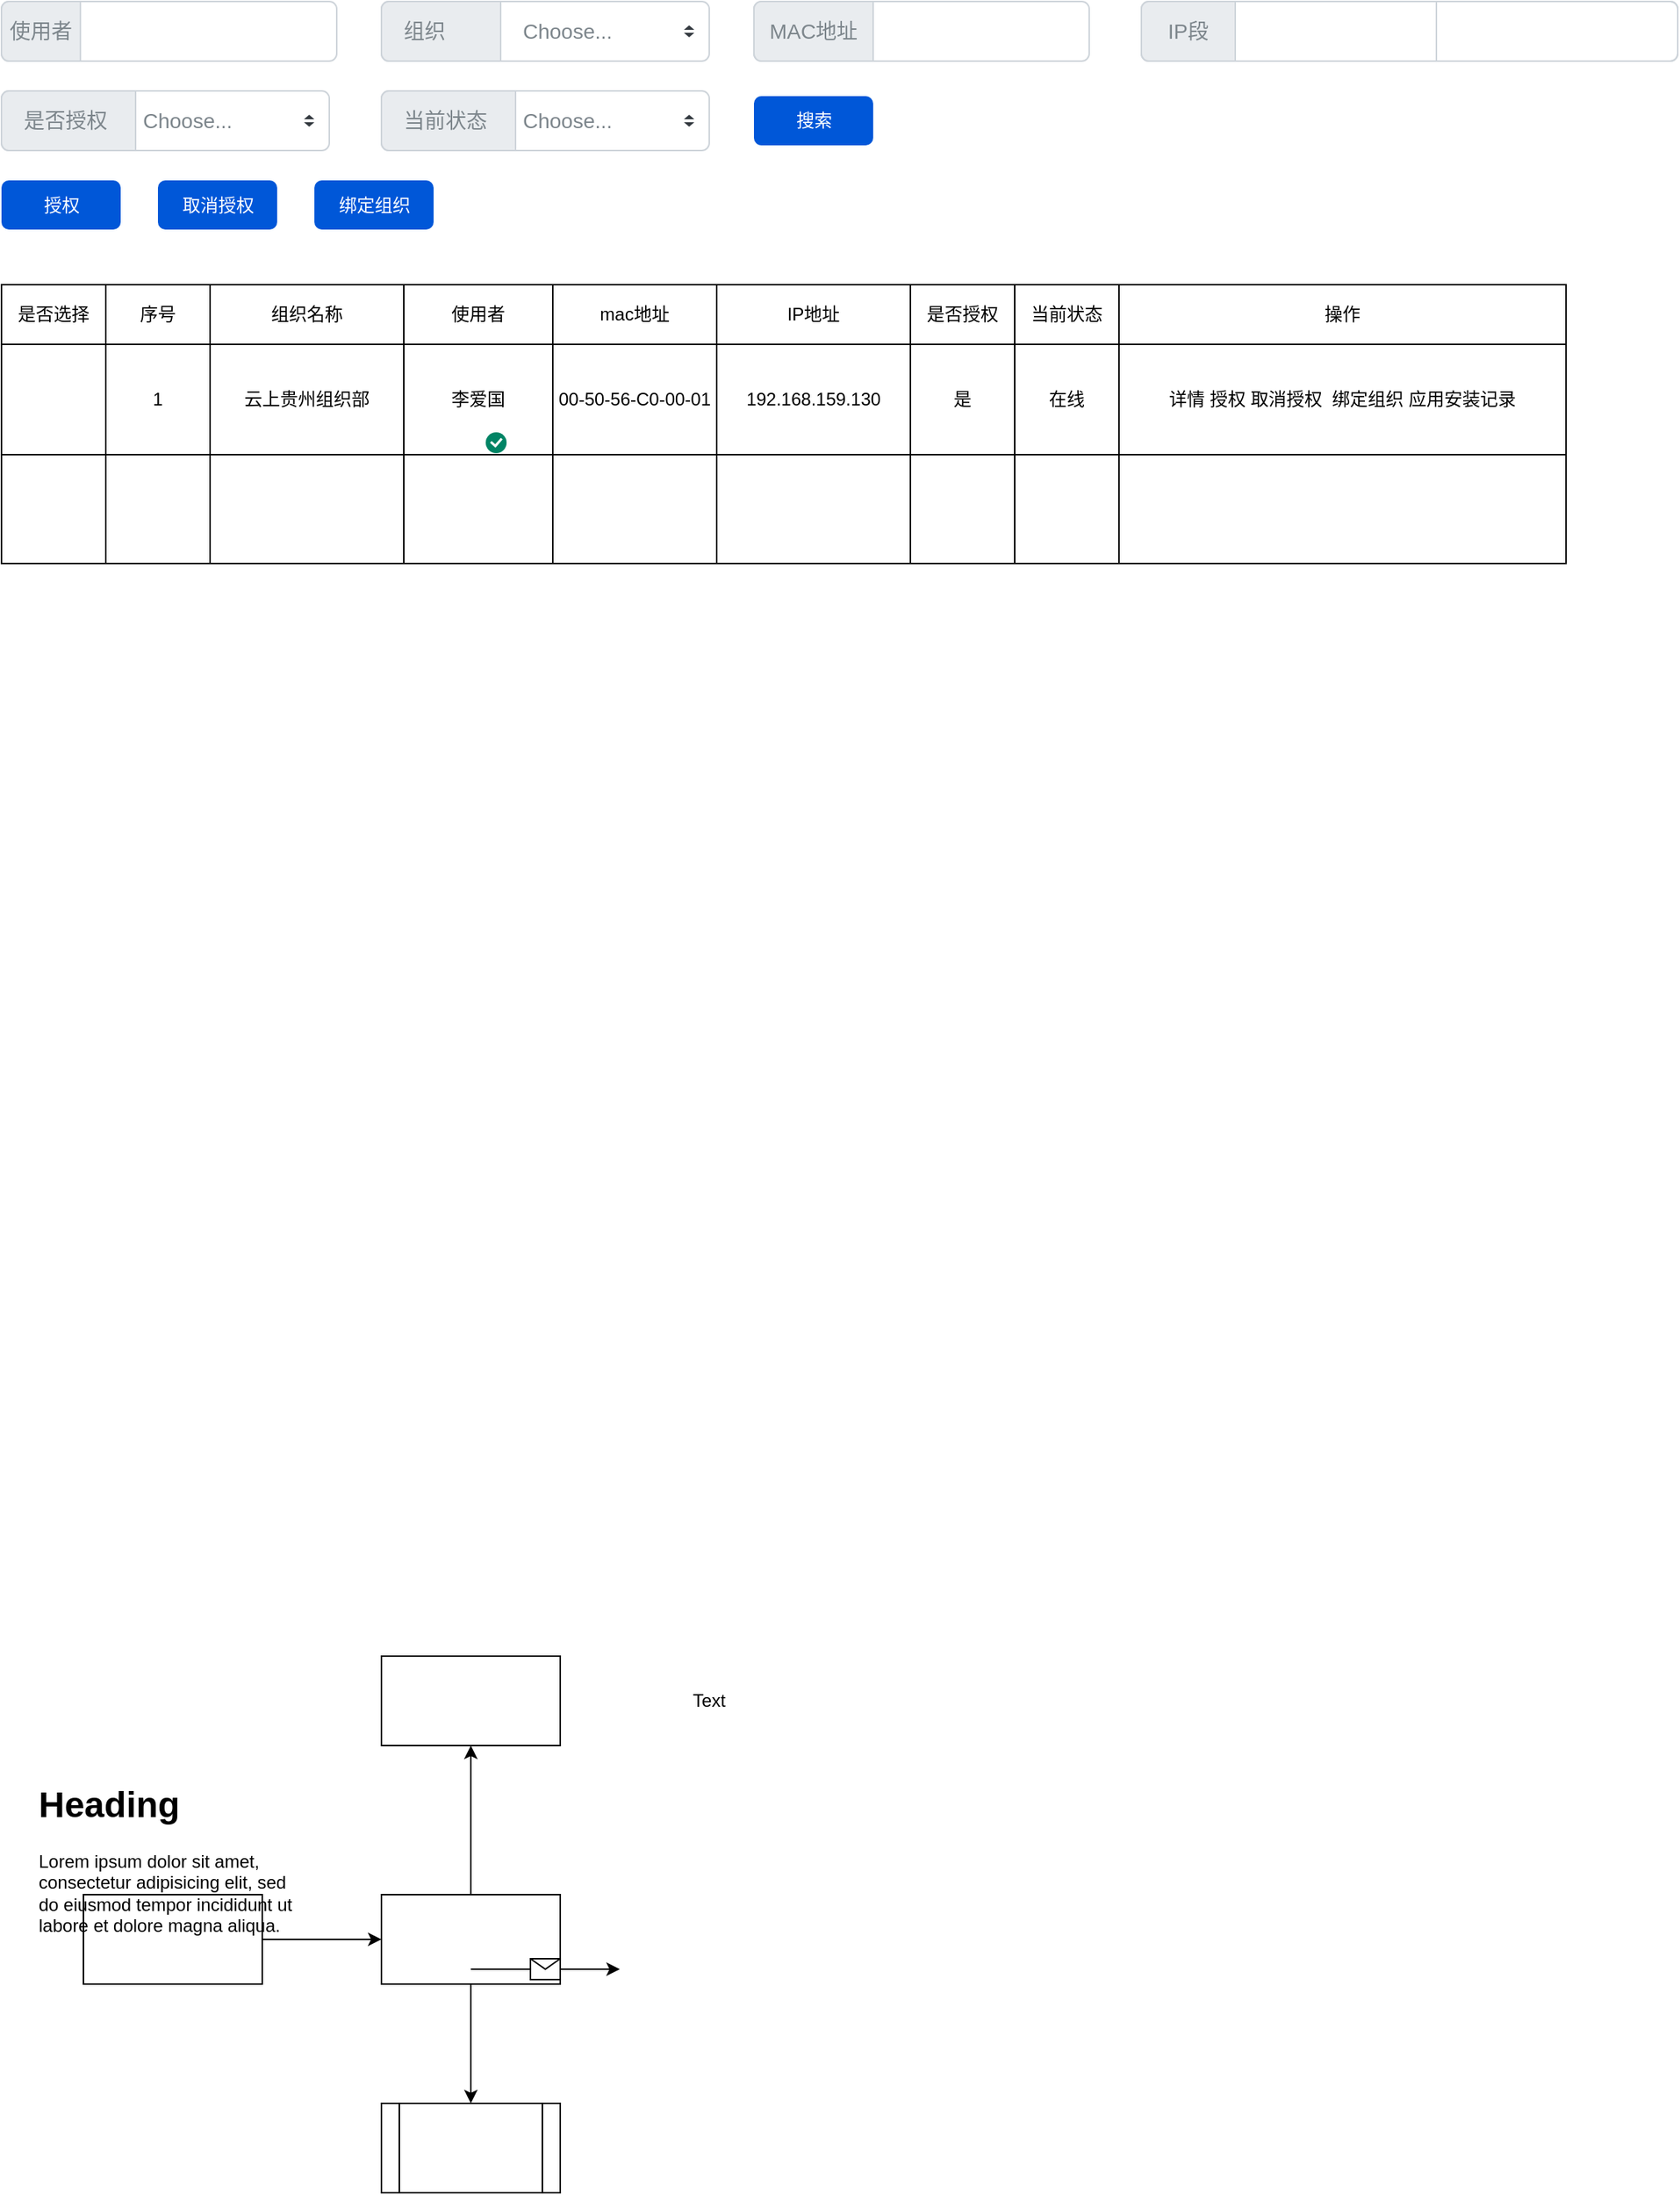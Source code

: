 <mxfile version="16.1.0" type="github">
  <diagram id="i8eQaSQ3ZctLGV6-Rtwk" name="Page-1">
    <mxGraphModel dx="1028" dy="1678" grid="1" gridSize="10" guides="1" tooltips="1" connect="1" arrows="1" fold="1" page="1" pageScale="1" pageWidth="827" pageHeight="1169" math="0" shadow="0">
      <root>
        <mxCell id="0" />
        <mxCell id="1" parent="0" />
        <mxCell id="jQ_WwC3jhZDaYOG-kKFm-4" value="" style="edgeStyle=orthogonalEdgeStyle;rounded=0;orthogonalLoop=1;jettySize=auto;html=1;" edge="1" parent="1" source="jQ_WwC3jhZDaYOG-kKFm-2" target="jQ_WwC3jhZDaYOG-kKFm-3">
          <mxGeometry relative="1" as="geometry" />
        </mxCell>
        <mxCell id="jQ_WwC3jhZDaYOG-kKFm-2" value="" style="rounded=0;whiteSpace=wrap;html=1;shadow=0;" vertex="1" parent="1">
          <mxGeometry x="145" y="240" width="120" height="60" as="geometry" />
        </mxCell>
        <mxCell id="jQ_WwC3jhZDaYOG-kKFm-6" value="" style="edgeStyle=orthogonalEdgeStyle;rounded=0;orthogonalLoop=1;jettySize=auto;html=1;" edge="1" parent="1" source="jQ_WwC3jhZDaYOG-kKFm-3" target="jQ_WwC3jhZDaYOG-kKFm-5">
          <mxGeometry relative="1" as="geometry" />
        </mxCell>
        <mxCell id="jQ_WwC3jhZDaYOG-kKFm-8" value="" style="edgeStyle=orthogonalEdgeStyle;rounded=0;orthogonalLoop=1;jettySize=auto;html=1;" edge="1" parent="1" source="jQ_WwC3jhZDaYOG-kKFm-3" target="jQ_WwC3jhZDaYOG-kKFm-7">
          <mxGeometry relative="1" as="geometry" />
        </mxCell>
        <mxCell id="jQ_WwC3jhZDaYOG-kKFm-3" value="" style="whiteSpace=wrap;html=1;rounded=0;shadow=0;" vertex="1" parent="1">
          <mxGeometry x="345" y="240" width="120" height="60" as="geometry" />
        </mxCell>
        <mxCell id="jQ_WwC3jhZDaYOG-kKFm-5" value="" style="whiteSpace=wrap;html=1;rounded=0;shadow=0;" vertex="1" parent="1">
          <mxGeometry x="345" y="80" width="120" height="60" as="geometry" />
        </mxCell>
        <mxCell id="jQ_WwC3jhZDaYOG-kKFm-7" value="" style="shape=process;whiteSpace=wrap;html=1;backgroundOutline=1;rounded=0;shadow=0;" vertex="1" parent="1">
          <mxGeometry x="345" y="380" width="120" height="60" as="geometry" />
        </mxCell>
        <mxCell id="jQ_WwC3jhZDaYOG-kKFm-9" value="&lt;h1&gt;Heading&lt;/h1&gt;&lt;p&gt;Lorem ipsum dolor sit amet, consectetur adipisicing elit, sed do eiusmod tempor incididunt ut labore et dolore magna aliqua.&lt;/p&gt;" style="text;html=1;strokeColor=none;fillColor=none;spacing=5;spacingTop=-20;whiteSpace=wrap;overflow=hidden;rounded=0;shadow=0;" vertex="1" parent="1">
          <mxGeometry x="110" y="160" width="190" height="120" as="geometry" />
        </mxCell>
        <mxCell id="jQ_WwC3jhZDaYOG-kKFm-10" value="Text" style="text;html=1;strokeColor=none;fillColor=none;align=center;verticalAlign=middle;whiteSpace=wrap;rounded=0;shadow=0;" vertex="1" parent="1">
          <mxGeometry x="535" y="95" width="60" height="30" as="geometry" />
        </mxCell>
        <mxCell id="jQ_WwC3jhZDaYOG-kKFm-11" value="" style="endArrow=classic;html=1;rounded=0;" edge="1" parent="1">
          <mxGeometry relative="1" as="geometry">
            <mxPoint x="405" y="290" as="sourcePoint" />
            <mxPoint x="505" y="290" as="targetPoint" />
          </mxGeometry>
        </mxCell>
        <mxCell id="jQ_WwC3jhZDaYOG-kKFm-12" value="" style="shape=message;html=1;outlineConnect=0;shadow=0;" vertex="1" parent="jQ_WwC3jhZDaYOG-kKFm-11">
          <mxGeometry width="20" height="14" relative="1" as="geometry">
            <mxPoint x="-10" y="-7" as="offset" />
          </mxGeometry>
        </mxCell>
        <mxCell id="jQ_WwC3jhZDaYOG-kKFm-28" value="" style="shape=table;html=1;whiteSpace=wrap;startSize=0;container=1;collapsible=0;childLayout=tableLayout;shadow=0;" vertex="1" parent="1">
          <mxGeometry x="90" y="-840" width="1050" height="187" as="geometry" />
        </mxCell>
        <mxCell id="jQ_WwC3jhZDaYOG-kKFm-29" value="" style="shape=partialRectangle;html=1;whiteSpace=wrap;collapsible=0;dropTarget=0;pointerEvents=0;fillColor=none;top=0;left=0;bottom=0;right=0;points=[[0,0.5],[1,0.5]];portConstraint=eastwest;shadow=0;" vertex="1" parent="jQ_WwC3jhZDaYOG-kKFm-28">
          <mxGeometry width="1050" height="40" as="geometry" />
        </mxCell>
        <mxCell id="jQ_WwC3jhZDaYOG-kKFm-70" value="是否选择" style="shape=partialRectangle;html=1;whiteSpace=wrap;connectable=0;fillColor=none;top=0;left=0;bottom=0;right=0;overflow=hidden;pointerEvents=1;shadow=0;" vertex="1" parent="jQ_WwC3jhZDaYOG-kKFm-29">
          <mxGeometry width="70" height="40" as="geometry">
            <mxRectangle width="70" height="40" as="alternateBounds" />
          </mxGeometry>
        </mxCell>
        <mxCell id="jQ_WwC3jhZDaYOG-kKFm-30" value="序号" style="shape=partialRectangle;html=1;whiteSpace=wrap;connectable=0;fillColor=none;top=0;left=0;bottom=0;right=0;overflow=hidden;pointerEvents=1;shadow=0;" vertex="1" parent="jQ_WwC3jhZDaYOG-kKFm-29">
          <mxGeometry x="70" width="70" height="40" as="geometry">
            <mxRectangle width="70" height="40" as="alternateBounds" />
          </mxGeometry>
        </mxCell>
        <mxCell id="jQ_WwC3jhZDaYOG-kKFm-31" value="组织名称" style="shape=partialRectangle;html=1;whiteSpace=wrap;connectable=0;fillColor=none;top=0;left=0;bottom=0;right=0;overflow=hidden;pointerEvents=1;shadow=0;" vertex="1" parent="jQ_WwC3jhZDaYOG-kKFm-29">
          <mxGeometry x="140" width="130" height="40" as="geometry">
            <mxRectangle width="130" height="40" as="alternateBounds" />
          </mxGeometry>
        </mxCell>
        <mxCell id="jQ_WwC3jhZDaYOG-kKFm-32" value="使用者" style="shape=partialRectangle;html=1;whiteSpace=wrap;connectable=0;fillColor=none;top=0;left=0;bottom=0;right=0;overflow=hidden;pointerEvents=1;shadow=0;" vertex="1" parent="jQ_WwC3jhZDaYOG-kKFm-29">
          <mxGeometry x="270" width="100" height="40" as="geometry">
            <mxRectangle width="100" height="40" as="alternateBounds" />
          </mxGeometry>
        </mxCell>
        <mxCell id="jQ_WwC3jhZDaYOG-kKFm-54" value="mac地址" style="shape=partialRectangle;html=1;whiteSpace=wrap;connectable=0;fillColor=none;top=0;left=0;bottom=0;right=0;overflow=hidden;pointerEvents=1;shadow=0;" vertex="1" parent="jQ_WwC3jhZDaYOG-kKFm-29">
          <mxGeometry x="370" width="110" height="40" as="geometry">
            <mxRectangle width="110" height="40" as="alternateBounds" />
          </mxGeometry>
        </mxCell>
        <mxCell id="jQ_WwC3jhZDaYOG-kKFm-57" value="IP地址" style="shape=partialRectangle;html=1;whiteSpace=wrap;connectable=0;fillColor=none;top=0;left=0;bottom=0;right=0;overflow=hidden;pointerEvents=1;shadow=0;" vertex="1" parent="jQ_WwC3jhZDaYOG-kKFm-29">
          <mxGeometry x="480" width="130" height="40" as="geometry">
            <mxRectangle width="130" height="40" as="alternateBounds" />
          </mxGeometry>
        </mxCell>
        <mxCell id="jQ_WwC3jhZDaYOG-kKFm-60" value="是否授权" style="shape=partialRectangle;html=1;whiteSpace=wrap;connectable=0;fillColor=none;top=0;left=0;bottom=0;right=0;overflow=hidden;pointerEvents=1;shadow=0;" vertex="1" parent="jQ_WwC3jhZDaYOG-kKFm-29">
          <mxGeometry x="610" width="70" height="40" as="geometry">
            <mxRectangle width="70" height="40" as="alternateBounds" />
          </mxGeometry>
        </mxCell>
        <mxCell id="jQ_WwC3jhZDaYOG-kKFm-63" value="当前状态" style="shape=partialRectangle;html=1;whiteSpace=wrap;connectable=0;fillColor=none;top=0;left=0;bottom=0;right=0;overflow=hidden;pointerEvents=1;shadow=0;" vertex="1" parent="jQ_WwC3jhZDaYOG-kKFm-29">
          <mxGeometry x="680" width="70" height="40" as="geometry">
            <mxRectangle width="70" height="40" as="alternateBounds" />
          </mxGeometry>
        </mxCell>
        <mxCell id="jQ_WwC3jhZDaYOG-kKFm-67" value="操作" style="shape=partialRectangle;html=1;whiteSpace=wrap;connectable=0;fillColor=none;top=0;left=0;bottom=0;right=0;overflow=hidden;pointerEvents=1;shadow=0;" vertex="1" parent="jQ_WwC3jhZDaYOG-kKFm-29">
          <mxGeometry x="750" width="300" height="40" as="geometry">
            <mxRectangle width="300" height="40" as="alternateBounds" />
          </mxGeometry>
        </mxCell>
        <mxCell id="jQ_WwC3jhZDaYOG-kKFm-33" value="" style="shape=partialRectangle;html=1;whiteSpace=wrap;collapsible=0;dropTarget=0;pointerEvents=0;fillColor=none;top=0;left=0;bottom=0;right=0;points=[[0,0.5],[1,0.5]];portConstraint=eastwest;shadow=0;" vertex="1" parent="jQ_WwC3jhZDaYOG-kKFm-28">
          <mxGeometry y="40" width="1050" height="74" as="geometry" />
        </mxCell>
        <mxCell id="jQ_WwC3jhZDaYOG-kKFm-71" style="shape=partialRectangle;html=1;whiteSpace=wrap;connectable=0;fillColor=none;top=0;left=0;bottom=0;right=0;overflow=hidden;pointerEvents=1;shadow=0;" vertex="1" parent="jQ_WwC3jhZDaYOG-kKFm-33">
          <mxGeometry width="70" height="74" as="geometry">
            <mxRectangle width="70" height="74" as="alternateBounds" />
          </mxGeometry>
        </mxCell>
        <mxCell id="jQ_WwC3jhZDaYOG-kKFm-34" value="1" style="shape=partialRectangle;html=1;whiteSpace=wrap;connectable=0;fillColor=none;top=0;left=0;bottom=0;right=0;overflow=hidden;pointerEvents=1;shadow=0;" vertex="1" parent="jQ_WwC3jhZDaYOG-kKFm-33">
          <mxGeometry x="70" width="70" height="74" as="geometry">
            <mxRectangle width="70" height="74" as="alternateBounds" />
          </mxGeometry>
        </mxCell>
        <mxCell id="jQ_WwC3jhZDaYOG-kKFm-35" value="云上贵州组织部" style="shape=partialRectangle;html=1;whiteSpace=wrap;connectable=0;fillColor=none;top=0;left=0;bottom=0;right=0;overflow=hidden;pointerEvents=1;shadow=0;" vertex="1" parent="jQ_WwC3jhZDaYOG-kKFm-33">
          <mxGeometry x="140" width="130" height="74" as="geometry">
            <mxRectangle width="130" height="74" as="alternateBounds" />
          </mxGeometry>
        </mxCell>
        <mxCell id="jQ_WwC3jhZDaYOG-kKFm-36" value="李爱国" style="shape=partialRectangle;html=1;whiteSpace=wrap;connectable=0;fillColor=none;top=0;left=0;bottom=0;right=0;overflow=hidden;pointerEvents=1;shadow=0;" vertex="1" parent="jQ_WwC3jhZDaYOG-kKFm-33">
          <mxGeometry x="270" width="100" height="74" as="geometry">
            <mxRectangle width="100" height="74" as="alternateBounds" />
          </mxGeometry>
        </mxCell>
        <mxCell id="jQ_WwC3jhZDaYOG-kKFm-55" value="00-50-56-C0-00-01" style="shape=partialRectangle;html=1;whiteSpace=wrap;connectable=0;fillColor=none;top=0;left=0;bottom=0;right=0;overflow=hidden;pointerEvents=1;shadow=0;" vertex="1" parent="jQ_WwC3jhZDaYOG-kKFm-33">
          <mxGeometry x="370" width="110" height="74" as="geometry">
            <mxRectangle width="110" height="74" as="alternateBounds" />
          </mxGeometry>
        </mxCell>
        <mxCell id="jQ_WwC3jhZDaYOG-kKFm-58" value="192.168.159.130" style="shape=partialRectangle;html=1;whiteSpace=wrap;connectable=0;fillColor=none;top=0;left=0;bottom=0;right=0;overflow=hidden;pointerEvents=1;shadow=0;" vertex="1" parent="jQ_WwC3jhZDaYOG-kKFm-33">
          <mxGeometry x="480" width="130" height="74" as="geometry">
            <mxRectangle width="130" height="74" as="alternateBounds" />
          </mxGeometry>
        </mxCell>
        <mxCell id="jQ_WwC3jhZDaYOG-kKFm-61" value="是" style="shape=partialRectangle;html=1;whiteSpace=wrap;connectable=0;fillColor=none;top=0;left=0;bottom=0;right=0;overflow=hidden;pointerEvents=1;shadow=0;" vertex="1" parent="jQ_WwC3jhZDaYOG-kKFm-33">
          <mxGeometry x="610" width="70" height="74" as="geometry">
            <mxRectangle width="70" height="74" as="alternateBounds" />
          </mxGeometry>
        </mxCell>
        <mxCell id="jQ_WwC3jhZDaYOG-kKFm-64" value="在线" style="shape=partialRectangle;html=1;whiteSpace=wrap;connectable=0;fillColor=none;top=0;left=0;bottom=0;right=0;overflow=hidden;pointerEvents=1;shadow=0;" vertex="1" parent="jQ_WwC3jhZDaYOG-kKFm-33">
          <mxGeometry x="680" width="70" height="74" as="geometry">
            <mxRectangle width="70" height="74" as="alternateBounds" />
          </mxGeometry>
        </mxCell>
        <mxCell id="jQ_WwC3jhZDaYOG-kKFm-68" value="详情 授权 取消授权&amp;nbsp; 绑定组织 应用安装记录" style="shape=partialRectangle;html=1;whiteSpace=wrap;connectable=0;fillColor=none;top=0;left=0;bottom=0;right=0;overflow=hidden;pointerEvents=1;shadow=0;" vertex="1" parent="jQ_WwC3jhZDaYOG-kKFm-33">
          <mxGeometry x="750" width="300" height="74" as="geometry">
            <mxRectangle width="300" height="74" as="alternateBounds" />
          </mxGeometry>
        </mxCell>
        <mxCell id="jQ_WwC3jhZDaYOG-kKFm-37" value="" style="shape=partialRectangle;html=1;whiteSpace=wrap;collapsible=0;dropTarget=0;pointerEvents=0;fillColor=none;top=0;left=0;bottom=0;right=0;points=[[0,0.5],[1,0.5]];portConstraint=eastwest;shadow=0;" vertex="1" parent="jQ_WwC3jhZDaYOG-kKFm-28">
          <mxGeometry y="114" width="1050" height="73" as="geometry" />
        </mxCell>
        <mxCell id="jQ_WwC3jhZDaYOG-kKFm-72" style="shape=partialRectangle;html=1;whiteSpace=wrap;connectable=0;fillColor=none;top=0;left=0;bottom=0;right=0;overflow=hidden;pointerEvents=1;shadow=0;" vertex="1" parent="jQ_WwC3jhZDaYOG-kKFm-37">
          <mxGeometry width="70" height="73" as="geometry">
            <mxRectangle width="70" height="73" as="alternateBounds" />
          </mxGeometry>
        </mxCell>
        <mxCell id="jQ_WwC3jhZDaYOG-kKFm-38" value="" style="shape=partialRectangle;html=1;whiteSpace=wrap;connectable=0;fillColor=none;top=0;left=0;bottom=0;right=0;overflow=hidden;pointerEvents=1;shadow=0;" vertex="1" parent="jQ_WwC3jhZDaYOG-kKFm-37">
          <mxGeometry x="70" width="70" height="73" as="geometry">
            <mxRectangle width="70" height="73" as="alternateBounds" />
          </mxGeometry>
        </mxCell>
        <mxCell id="jQ_WwC3jhZDaYOG-kKFm-39" value="" style="shape=partialRectangle;html=1;whiteSpace=wrap;connectable=0;fillColor=none;top=0;left=0;bottom=0;right=0;overflow=hidden;pointerEvents=1;shadow=0;" vertex="1" parent="jQ_WwC3jhZDaYOG-kKFm-37">
          <mxGeometry x="140" width="130" height="73" as="geometry">
            <mxRectangle width="130" height="73" as="alternateBounds" />
          </mxGeometry>
        </mxCell>
        <mxCell id="jQ_WwC3jhZDaYOG-kKFm-40" value="" style="shape=partialRectangle;html=1;whiteSpace=wrap;connectable=0;fillColor=none;top=0;left=0;bottom=0;right=0;overflow=hidden;pointerEvents=1;shadow=0;" vertex="1" parent="jQ_WwC3jhZDaYOG-kKFm-37">
          <mxGeometry x="270" width="100" height="73" as="geometry">
            <mxRectangle width="100" height="73" as="alternateBounds" />
          </mxGeometry>
        </mxCell>
        <mxCell id="jQ_WwC3jhZDaYOG-kKFm-56" style="shape=partialRectangle;html=1;whiteSpace=wrap;connectable=0;fillColor=none;top=0;left=0;bottom=0;right=0;overflow=hidden;pointerEvents=1;shadow=0;" vertex="1" parent="jQ_WwC3jhZDaYOG-kKFm-37">
          <mxGeometry x="370" width="110" height="73" as="geometry">
            <mxRectangle width="110" height="73" as="alternateBounds" />
          </mxGeometry>
        </mxCell>
        <mxCell id="jQ_WwC3jhZDaYOG-kKFm-59" style="shape=partialRectangle;html=1;whiteSpace=wrap;connectable=0;fillColor=none;top=0;left=0;bottom=0;right=0;overflow=hidden;pointerEvents=1;shadow=0;" vertex="1" parent="jQ_WwC3jhZDaYOG-kKFm-37">
          <mxGeometry x="480" width="130" height="73" as="geometry">
            <mxRectangle width="130" height="73" as="alternateBounds" />
          </mxGeometry>
        </mxCell>
        <mxCell id="jQ_WwC3jhZDaYOG-kKFm-62" style="shape=partialRectangle;html=1;whiteSpace=wrap;connectable=0;fillColor=none;top=0;left=0;bottom=0;right=0;overflow=hidden;pointerEvents=1;shadow=0;" vertex="1" parent="jQ_WwC3jhZDaYOG-kKFm-37">
          <mxGeometry x="610" width="70" height="73" as="geometry">
            <mxRectangle width="70" height="73" as="alternateBounds" />
          </mxGeometry>
        </mxCell>
        <mxCell id="jQ_WwC3jhZDaYOG-kKFm-65" style="shape=partialRectangle;html=1;whiteSpace=wrap;connectable=0;fillColor=none;top=0;left=0;bottom=0;right=0;overflow=hidden;pointerEvents=1;shadow=0;" vertex="1" parent="jQ_WwC3jhZDaYOG-kKFm-37">
          <mxGeometry x="680" width="70" height="73" as="geometry">
            <mxRectangle width="70" height="73" as="alternateBounds" />
          </mxGeometry>
        </mxCell>
        <mxCell id="jQ_WwC3jhZDaYOG-kKFm-69" style="shape=partialRectangle;html=1;whiteSpace=wrap;connectable=0;fillColor=none;top=0;left=0;bottom=0;right=0;overflow=hidden;pointerEvents=1;shadow=0;" vertex="1" parent="jQ_WwC3jhZDaYOG-kKFm-37">
          <mxGeometry x="750" width="300" height="73" as="geometry">
            <mxRectangle width="300" height="73" as="alternateBounds" />
          </mxGeometry>
        </mxCell>
        <mxCell id="jQ_WwC3jhZDaYOG-kKFm-78" value="" style="html=1;shadow=0;dashed=0;shape=mxgraph.atlassian.checkbox;fillColor=#008465;strokeColor=none;html=1;sketch=0;" vertex="1" parent="1">
          <mxGeometry x="415" y="-741" width="14" height="14" as="geometry" />
        </mxCell>
        <mxCell id="jQ_WwC3jhZDaYOG-kKFm-79" value="授权" style="rounded=1;fillColor=#0057D8;align=center;strokeColor=none;html=1;fontColor=#ffffff;fontSize=12;sketch=0;shadow=0;" vertex="1" parent="1">
          <mxGeometry x="90" y="-910" width="80" height="33" as="geometry" />
        </mxCell>
        <mxCell id="jQ_WwC3jhZDaYOG-kKFm-82" value="取消授权" style="rounded=1;fillColor=#0057D8;align=center;strokeColor=none;html=1;fontColor=#ffffff;fontSize=12;sketch=0;shadow=0;" vertex="1" parent="1">
          <mxGeometry x="195" y="-910" width="80" height="33" as="geometry" />
        </mxCell>
        <mxCell id="jQ_WwC3jhZDaYOG-kKFm-83" value="绑定组织" style="rounded=1;fillColor=#0057D8;align=center;strokeColor=none;html=1;fontColor=#ffffff;fontSize=12;sketch=0;shadow=0;" vertex="1" parent="1">
          <mxGeometry x="300" y="-910" width="80" height="33" as="geometry" />
        </mxCell>
        <mxCell id="jQ_WwC3jhZDaYOG-kKFm-105" value="" style="html=1;shadow=0;dashed=0;shape=mxgraph.bootstrap.rrect;rSize=5;strokeColor=#CED4DA;html=1;whiteSpace=wrap;fillColor=#FFFFFF;fontColor=#7D868C;align=left;spacing=15;spacingLeft=40;fontSize=14;" vertex="1" parent="1">
          <mxGeometry x="90" y="-1030" width="225" height="40" as="geometry" />
        </mxCell>
        <mxCell id="jQ_WwC3jhZDaYOG-kKFm-106" value="使用者" style="html=1;shadow=0;dashed=0;shape=mxgraph.bootstrap.leftButton;strokeColor=inherit;gradientColor=inherit;fontColor=inherit;fillColor=#E9ECEF;rSize=5;perimeter=none;whiteSpace=wrap;resizeHeight=1;fontSize=14;" vertex="1" parent="jQ_WwC3jhZDaYOG-kKFm-105">
          <mxGeometry width="52.941" height="40" as="geometry" />
        </mxCell>
        <mxCell id="jQ_WwC3jhZDaYOG-kKFm-119" value="Choose..." style="html=1;shadow=0;dashed=0;shape=mxgraph.bootstrap.rrect;rSize=5;strokeColor=#CED4DA;html=1;whiteSpace=wrap;fillColor=#FFFFFF;fontColor=#7D868C;align=left;spacingLeft=80;spacing=15;fontSize=14;" vertex="1" parent="1">
          <mxGeometry x="345" y="-1030" width="220" height="40" as="geometry" />
        </mxCell>
        <mxCell id="jQ_WwC3jhZDaYOG-kKFm-120" value="" style="shape=triangle;direction=south;fillColor=#343A40;strokeColor=none;perimeter=none;shadow=0;" vertex="1" parent="jQ_WwC3jhZDaYOG-kKFm-119">
          <mxGeometry x="1" y="0.5" width="7" height="3" relative="1" as="geometry">
            <mxPoint x="-17" y="1" as="offset" />
          </mxGeometry>
        </mxCell>
        <mxCell id="jQ_WwC3jhZDaYOG-kKFm-121" value="" style="shape=triangle;direction=north;fillColor=#343A40;strokeColor=none;perimeter=none;shadow=0;" vertex="1" parent="jQ_WwC3jhZDaYOG-kKFm-119">
          <mxGeometry x="1" y="0.5" width="7" height="3" relative="1" as="geometry">
            <mxPoint x="-17" y="-4" as="offset" />
          </mxGeometry>
        </mxCell>
        <mxCell id="jQ_WwC3jhZDaYOG-kKFm-122" value="组织" style="html=1;shadow=0;dashed=0;shape=mxgraph.bootstrap.leftButton;strokeColor=#CED4DA;gradientColor=inherit;fontColor=inherit;fillColor=#E9ECEF;rSize=5;perimeter=none;whiteSpace=wrap;resizeHeight=1;fontSize=14;align=left;spacing=15;" vertex="1" parent="jQ_WwC3jhZDaYOG-kKFm-119">
          <mxGeometry width="80" height="40" relative="1" as="geometry" />
        </mxCell>
        <mxCell id="jQ_WwC3jhZDaYOG-kKFm-124" value="" style="html=1;shadow=0;dashed=0;shape=mxgraph.bootstrap.rrect;rSize=5;strokeColor=#CED4DA;html=1;whiteSpace=wrap;fillColor=#FFFFFF;fontColor=#7D868C;align=left;spacing=15;spacingLeft=40;fontSize=14;" vertex="1" parent="1">
          <mxGeometry x="595" y="-1030" width="225" height="40" as="geometry" />
        </mxCell>
        <mxCell id="jQ_WwC3jhZDaYOG-kKFm-125" value="MAC地址" style="html=1;shadow=0;dashed=0;shape=mxgraph.bootstrap.leftButton;strokeColor=inherit;gradientColor=inherit;fontColor=inherit;fillColor=#E9ECEF;rSize=5;perimeter=none;whiteSpace=wrap;resizeHeight=1;fontSize=14;" vertex="1" parent="jQ_WwC3jhZDaYOG-kKFm-124">
          <mxGeometry width="80" height="40" as="geometry" />
        </mxCell>
        <mxCell id="jQ_WwC3jhZDaYOG-kKFm-128" value="" style="html=1;shadow=0;dashed=0;shape=mxgraph.bootstrap.rrect;rSize=5;strokeColor=#CED4DA;html=1;whiteSpace=wrap;fillColor=#FFFFFF;fontColor=#7D868C;align=left;spacing=15;spacingLeft=40;fontSize=14;" vertex="1" parent="1">
          <mxGeometry x="855" y="-1030" width="360" height="40" as="geometry" />
        </mxCell>
        <mxCell id="jQ_WwC3jhZDaYOG-kKFm-129" value="IP段" style="html=1;shadow=0;dashed=0;shape=mxgraph.bootstrap.leftButton;strokeColor=inherit;gradientColor=inherit;fontColor=inherit;fillColor=#E9ECEF;rSize=5;perimeter=none;whiteSpace=wrap;resizeHeight=1;fontSize=14;" vertex="1" parent="jQ_WwC3jhZDaYOG-kKFm-128">
          <mxGeometry width="63" height="40" as="geometry" />
        </mxCell>
        <mxCell id="jQ_WwC3jhZDaYOG-kKFm-130" value="" style="html=1;shadow=0;dashed=0;shape=mxgraph.bootstrap.rightButton;strokeColor=inherit;gradientColor=inherit;fontColor=inherit;fillColor=none;rSize=5;perimeter=none;whiteSpace=wrap;resizeHeight=1;fontSize=14;" vertex="1" parent="jQ_WwC3jhZDaYOG-kKFm-128">
          <mxGeometry x="1" width="162" height="40" relative="1" as="geometry">
            <mxPoint x="-162" as="offset" />
          </mxGeometry>
        </mxCell>
        <mxCell id="jQ_WwC3jhZDaYOG-kKFm-137" value="Choose..." style="html=1;shadow=0;dashed=0;shape=mxgraph.bootstrap.rrect;rSize=5;strokeColor=#CED4DA;html=1;whiteSpace=wrap;fillColor=#FFFFFF;fontColor=#7D868C;align=left;spacingLeft=80;spacing=15;fontSize=14;" vertex="1" parent="1">
          <mxGeometry x="90" y="-970" width="220" height="40" as="geometry" />
        </mxCell>
        <mxCell id="jQ_WwC3jhZDaYOG-kKFm-138" value="" style="shape=triangle;direction=south;fillColor=#343A40;strokeColor=none;perimeter=none;shadow=0;" vertex="1" parent="jQ_WwC3jhZDaYOG-kKFm-137">
          <mxGeometry x="1" y="0.5" width="7" height="3" relative="1" as="geometry">
            <mxPoint x="-17" y="1" as="offset" />
          </mxGeometry>
        </mxCell>
        <mxCell id="jQ_WwC3jhZDaYOG-kKFm-139" value="" style="shape=triangle;direction=north;fillColor=#343A40;strokeColor=none;perimeter=none;shadow=0;" vertex="1" parent="jQ_WwC3jhZDaYOG-kKFm-137">
          <mxGeometry x="1" y="0.5" width="7" height="3" relative="1" as="geometry">
            <mxPoint x="-17" y="-4" as="offset" />
          </mxGeometry>
        </mxCell>
        <mxCell id="jQ_WwC3jhZDaYOG-kKFm-140" value="是否授权" style="html=1;shadow=0;dashed=0;shape=mxgraph.bootstrap.leftButton;strokeColor=#CED4DA;gradientColor=inherit;fontColor=inherit;fillColor=#E9ECEF;rSize=5;perimeter=none;whiteSpace=wrap;resizeHeight=1;fontSize=14;align=left;spacing=15;" vertex="1" parent="jQ_WwC3jhZDaYOG-kKFm-137">
          <mxGeometry width="90" height="40" relative="1" as="geometry" />
        </mxCell>
        <mxCell id="jQ_WwC3jhZDaYOG-kKFm-141" value="Choose..." style="html=1;shadow=0;dashed=0;shape=mxgraph.bootstrap.rrect;rSize=5;strokeColor=#CED4DA;html=1;whiteSpace=wrap;fillColor=#FFFFFF;fontColor=#7D868C;align=left;spacingLeft=80;spacing=15;fontSize=14;" vertex="1" parent="1">
          <mxGeometry x="345" y="-970" width="220" height="40" as="geometry" />
        </mxCell>
        <mxCell id="jQ_WwC3jhZDaYOG-kKFm-142" value="" style="shape=triangle;direction=south;fillColor=#343A40;strokeColor=none;perimeter=none;shadow=0;" vertex="1" parent="jQ_WwC3jhZDaYOG-kKFm-141">
          <mxGeometry x="1" y="0.5" width="7" height="3" relative="1" as="geometry">
            <mxPoint x="-17" y="1" as="offset" />
          </mxGeometry>
        </mxCell>
        <mxCell id="jQ_WwC3jhZDaYOG-kKFm-143" value="" style="shape=triangle;direction=north;fillColor=#343A40;strokeColor=none;perimeter=none;shadow=0;" vertex="1" parent="jQ_WwC3jhZDaYOG-kKFm-141">
          <mxGeometry x="1" y="0.5" width="7" height="3" relative="1" as="geometry">
            <mxPoint x="-17" y="-4" as="offset" />
          </mxGeometry>
        </mxCell>
        <mxCell id="jQ_WwC3jhZDaYOG-kKFm-144" value="当前状态" style="html=1;shadow=0;dashed=0;shape=mxgraph.bootstrap.leftButton;strokeColor=#CED4DA;gradientColor=inherit;fontColor=inherit;fillColor=#E9ECEF;rSize=5;perimeter=none;whiteSpace=wrap;resizeHeight=1;fontSize=14;align=left;spacing=15;" vertex="1" parent="jQ_WwC3jhZDaYOG-kKFm-141">
          <mxGeometry width="90" height="40" relative="1" as="geometry" />
        </mxCell>
        <mxCell id="jQ_WwC3jhZDaYOG-kKFm-145" value="搜索" style="rounded=1;fillColor=#0057D8;align=center;strokeColor=none;html=1;fontColor=#ffffff;fontSize=12;sketch=0;shadow=0;" vertex="1" parent="1">
          <mxGeometry x="595" y="-966.5" width="80" height="33" as="geometry" />
        </mxCell>
      </root>
    </mxGraphModel>
  </diagram>
</mxfile>
